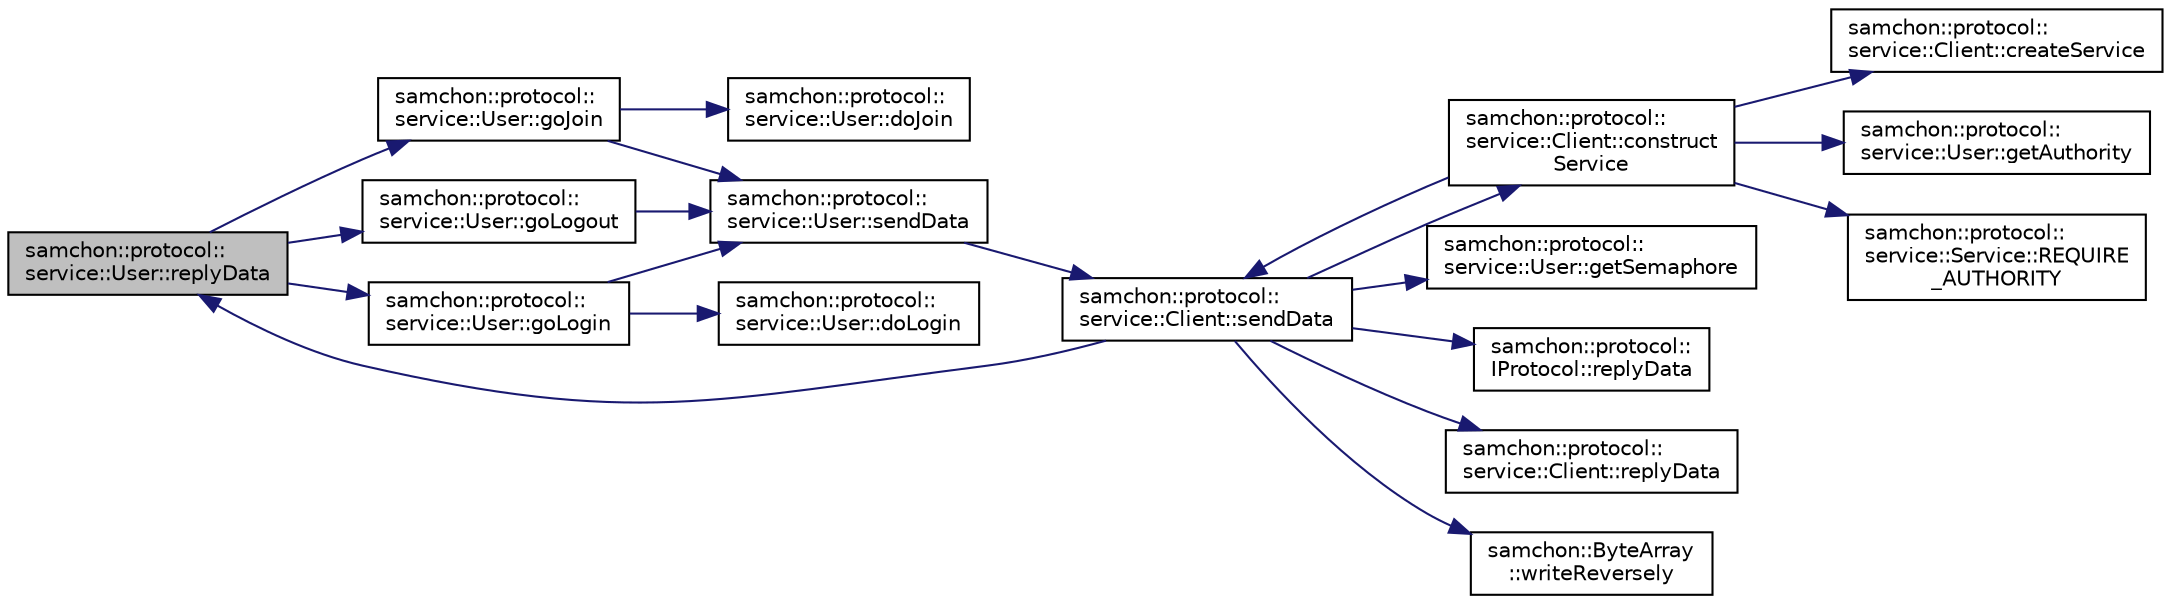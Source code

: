 digraph "samchon::protocol::service::User::replyData"
{
  edge [fontname="Helvetica",fontsize="10",labelfontname="Helvetica",labelfontsize="10"];
  node [fontname="Helvetica",fontsize="10",shape=record];
  rankdir="LR";
  Node1 [label="samchon::protocol::\lservice::User::replyData",height=0.2,width=0.4,color="black", fillcolor="grey75", style="filled", fontcolor="black"];
  Node1 -> Node2 [color="midnightblue",fontsize="10",style="solid",fontname="Helvetica"];
  Node2 [label="samchon::protocol::\lservice::User::goJoin",height=0.2,width=0.4,color="black", fillcolor="white", style="filled",URL="$df/d87/classsamchon_1_1protocol_1_1service_1_1User.html#a3313ed1682f8d15dd0db252ea9b46d7d",tooltip="Join as a member. "];
  Node2 -> Node3 [color="midnightblue",fontsize="10",style="solid",fontname="Helvetica"];
  Node3 [label="samchon::protocol::\lservice::User::doJoin",height=0.2,width=0.4,color="black", fillcolor="white", style="filled",URL="$df/d87/classsamchon_1_1protocol_1_1service_1_1User.html#a2309ee001cb745e459059e2b2851db5f",tooltip="Join and returns whether success. "];
  Node2 -> Node4 [color="midnightblue",fontsize="10",style="solid",fontname="Helvetica"];
  Node4 [label="samchon::protocol::\lservice::User::sendData",height=0.2,width=0.4,color="black", fillcolor="white", style="filled",URL="$df/d87/classsamchon_1_1protocol_1_1service_1_1User.html#a4587887539af19e7e647d452107b2c03",tooltip="Send a message. "];
  Node4 -> Node5 [color="midnightblue",fontsize="10",style="solid",fontname="Helvetica"];
  Node5 [label="samchon::protocol::\lservice::Client::sendData",height=0.2,width=0.4,color="black", fillcolor="white", style="filled",URL="$df/d31/classsamchon_1_1protocol_1_1service_1_1Client.html#ac4852bf9ea2a070f3940ec7ed4d3dc6a",tooltip="Send Invoke message to (physical) client. "];
  Node5 -> Node6 [color="midnightblue",fontsize="10",style="solid",fontname="Helvetica"];
  Node6 [label="samchon::protocol::\lservice::Client::construct\lService",height=0.2,width=0.4,color="black", fillcolor="white", style="filled",URL="$df/d31/classsamchon_1_1protocol_1_1service_1_1Client.html#a292737005aa6820224c721023611d875",tooltip="Construct Service. "];
  Node6 -> Node7 [color="midnightblue",fontsize="10",style="solid",fontname="Helvetica"];
  Node7 [label="samchon::protocol::\lservice::Client::createService",height=0.2,width=0.4,color="black", fillcolor="white", style="filled",URL="$df/d31/classsamchon_1_1protocol_1_1service_1_1Client.html#a60976245ffe46eca2f40d55bf4304fa4",tooltip="Factory method of Service. "];
  Node6 -> Node8 [color="midnightblue",fontsize="10",style="solid",fontname="Helvetica"];
  Node8 [label="samchon::protocol::\lservice::User::getAuthority",height=0.2,width=0.4,color="black", fillcolor="white", style="filled",URL="$df/d87/classsamchon_1_1protocol_1_1service_1_1User.html#a9ec6f86c233412fcf8f1acd77374a285",tooltip="Get authority of user. "];
  Node6 -> Node9 [color="midnightblue",fontsize="10",style="solid",fontname="Helvetica"];
  Node9 [label="samchon::protocol::\lservice::Service::REQUIRE\l_AUTHORITY",height=0.2,width=0.4,color="black", fillcolor="white", style="filled",URL="$d6/df3/classsamchon_1_1protocol_1_1service_1_1Service.html#aad91285df95f15c577b8beca3a2da319",tooltip="Required authority to access the service. "];
  Node6 -> Node5 [color="midnightblue",fontsize="10",style="solid",fontname="Helvetica"];
  Node5 -> Node10 [color="midnightblue",fontsize="10",style="solid",fontname="Helvetica"];
  Node10 [label="samchon::protocol::\lservice::User::getSemaphore",height=0.2,width=0.4,color="black", fillcolor="white", style="filled",URL="$df/d87/classsamchon_1_1protocol_1_1service_1_1User.html#a767d90822ce32f0e6d33eff482e4f20d",tooltip="Get semaphore. "];
  Node5 -> Node11 [color="midnightblue",fontsize="10",style="solid",fontname="Helvetica"];
  Node11 [label="samchon::protocol::\lIProtocol::replyData",height=0.2,width=0.4,color="black", fillcolor="white", style="filled",URL="$d4/dcf/classsamchon_1_1protocol_1_1IProtocol.html#a6760c7213201af3ad99e48808d46ccfb",tooltip="Reply a message. "];
  Node5 -> Node12 [color="midnightblue",fontsize="10",style="solid",fontname="Helvetica"];
  Node12 [label="samchon::protocol::\lservice::Client::replyData",height=0.2,width=0.4,color="black", fillcolor="white", style="filled",URL="$df/d31/classsamchon_1_1protocol_1_1service_1_1Client.html#a7eee8eebee94b0d956af2250e93d93b0",tooltip="Reply Invoke message from (physical) client. "];
  Node5 -> Node1 [color="midnightblue",fontsize="10",style="solid",fontname="Helvetica"];
  Node5 -> Node13 [color="midnightblue",fontsize="10",style="solid",fontname="Helvetica"];
  Node13 [label="samchon::ByteArray\l::writeReversely",height=0.2,width=0.4,color="black", fillcolor="white", style="filled",URL="$dc/d37/classsamchon_1_1ByteArray.html#ac1d31bd01ba43c7d72ac812d7b630ea1",tooltip="Write a data. "];
  Node1 -> Node14 [color="midnightblue",fontsize="10",style="solid",fontname="Helvetica"];
  Node14 [label="samchon::protocol::\lservice::User::goLogin",height=0.2,width=0.4,color="black", fillcolor="white", style="filled",URL="$df/d87/classsamchon_1_1protocol_1_1service_1_1User.html#a14900b68dc5c3c373257d17cd0f8835b",tooltip="Log-in. "];
  Node14 -> Node15 [color="midnightblue",fontsize="10",style="solid",fontname="Helvetica"];
  Node15 [label="samchon::protocol::\lservice::User::doLogin",height=0.2,width=0.4,color="black", fillcolor="white", style="filled",URL="$df/d87/classsamchon_1_1protocol_1_1service_1_1User.html#a243e6d6c087b5f52be98137a7a8fd829",tooltip="Login and return whether success. "];
  Node14 -> Node4 [color="midnightblue",fontsize="10",style="solid",fontname="Helvetica"];
  Node1 -> Node16 [color="midnightblue",fontsize="10",style="solid",fontname="Helvetica"];
  Node16 [label="samchon::protocol::\lservice::User::goLogout",height=0.2,width=0.4,color="black", fillcolor="white", style="filled",URL="$df/d87/classsamchon_1_1protocol_1_1service_1_1User.html#ad584b485b5980521e8f56f09b705faab",tooltip="Log-out. "];
  Node16 -> Node4 [color="midnightblue",fontsize="10",style="solid",fontname="Helvetica"];
}
